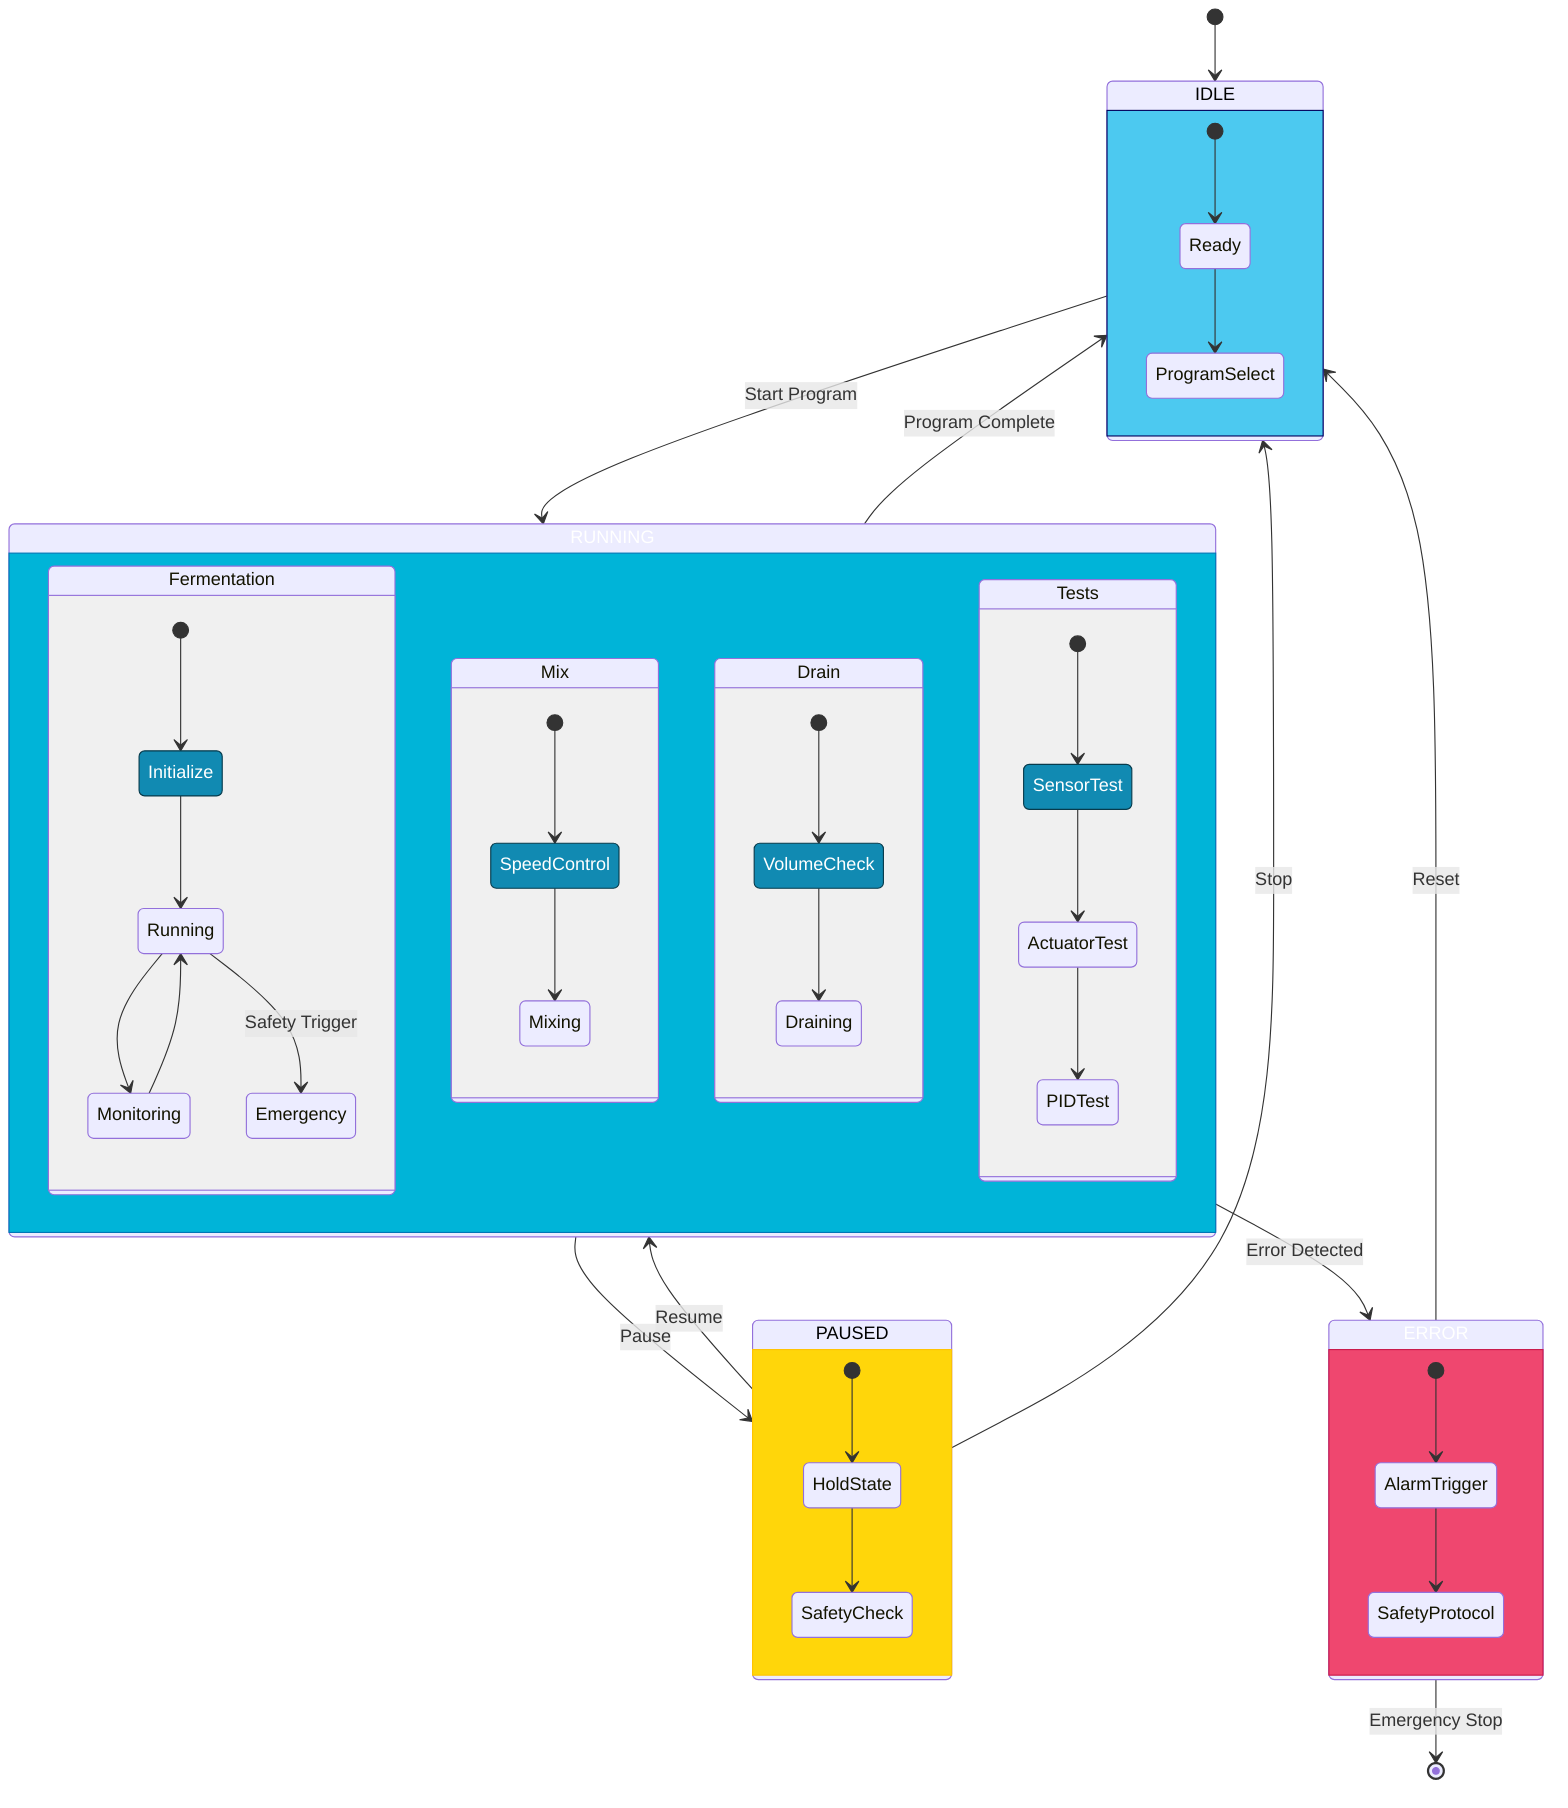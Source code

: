 stateDiagram-v2
    [*] --> IDLE
    
    state "IDLE" as IDLE {
        [*] --> Ready
        Ready --> ProgramSelect
    }
    
    state "RUNNING" as RUNNING {
        state "Fermentation" as Ferm {
            [*] --> Initialize
            Initialize --> Running
            Running --> Monitoring
            Monitoring --> Running
            Running --> Emergency : Safety Trigger
        }
        
        state "Mix" as Mix {
            [*] --> SpeedControl
            SpeedControl --> Mixing
        }
        
        state "Drain" as Drain {
            [*] --> VolumeCheck
            VolumeCheck --> Draining
        }
        
        state "Tests" as Tests {
            [*] --> SensorTest
            SensorTest --> ActuatorTest
            ActuatorTest --> PIDTest
        }
    }
    
    state "PAUSED" as PAUSED {
        [*] --> HoldState
        HoldState --> SafetyCheck
    }
    
    state "ERROR" as ERROR {
        [*] --> AlarmTrigger
        AlarmTrigger --> SafetyProtocol
    }

    IDLE --> RUNNING : Start Program
    RUNNING --> PAUSED : Pause
    PAUSED --> RUNNING : Resume
    RUNNING --> ERROR : Error Detected
    ERROR --> IDLE : Reset
    RUNNING --> IDLE : Program Complete
    PAUSED --> IDLE : Stop
    ERROR --> [*] : Emergency Stop

    %% Styling
    classDef idleState fill:#4cc9f0,stroke:#03045e,color:#000000
    classDef runningState fill:#00b4d8,stroke:#0077b6,color:#ffffff
    classDef pausedState fill:#ffd60a,stroke:#ffc300,color:#000000
    classDef errorState fill:#ef476f,stroke:#c9184a,color:#ffffff
    classDef transitionState fill:#118ab2,stroke:#073b4c,color:#ffffff

    class IDLE idleState
    class RUNNING runningState
    class PAUSED pausedState
    class ERROR errorState
    class Initialize,VolumeCheck,SpeedControl,SensorTest transitionState